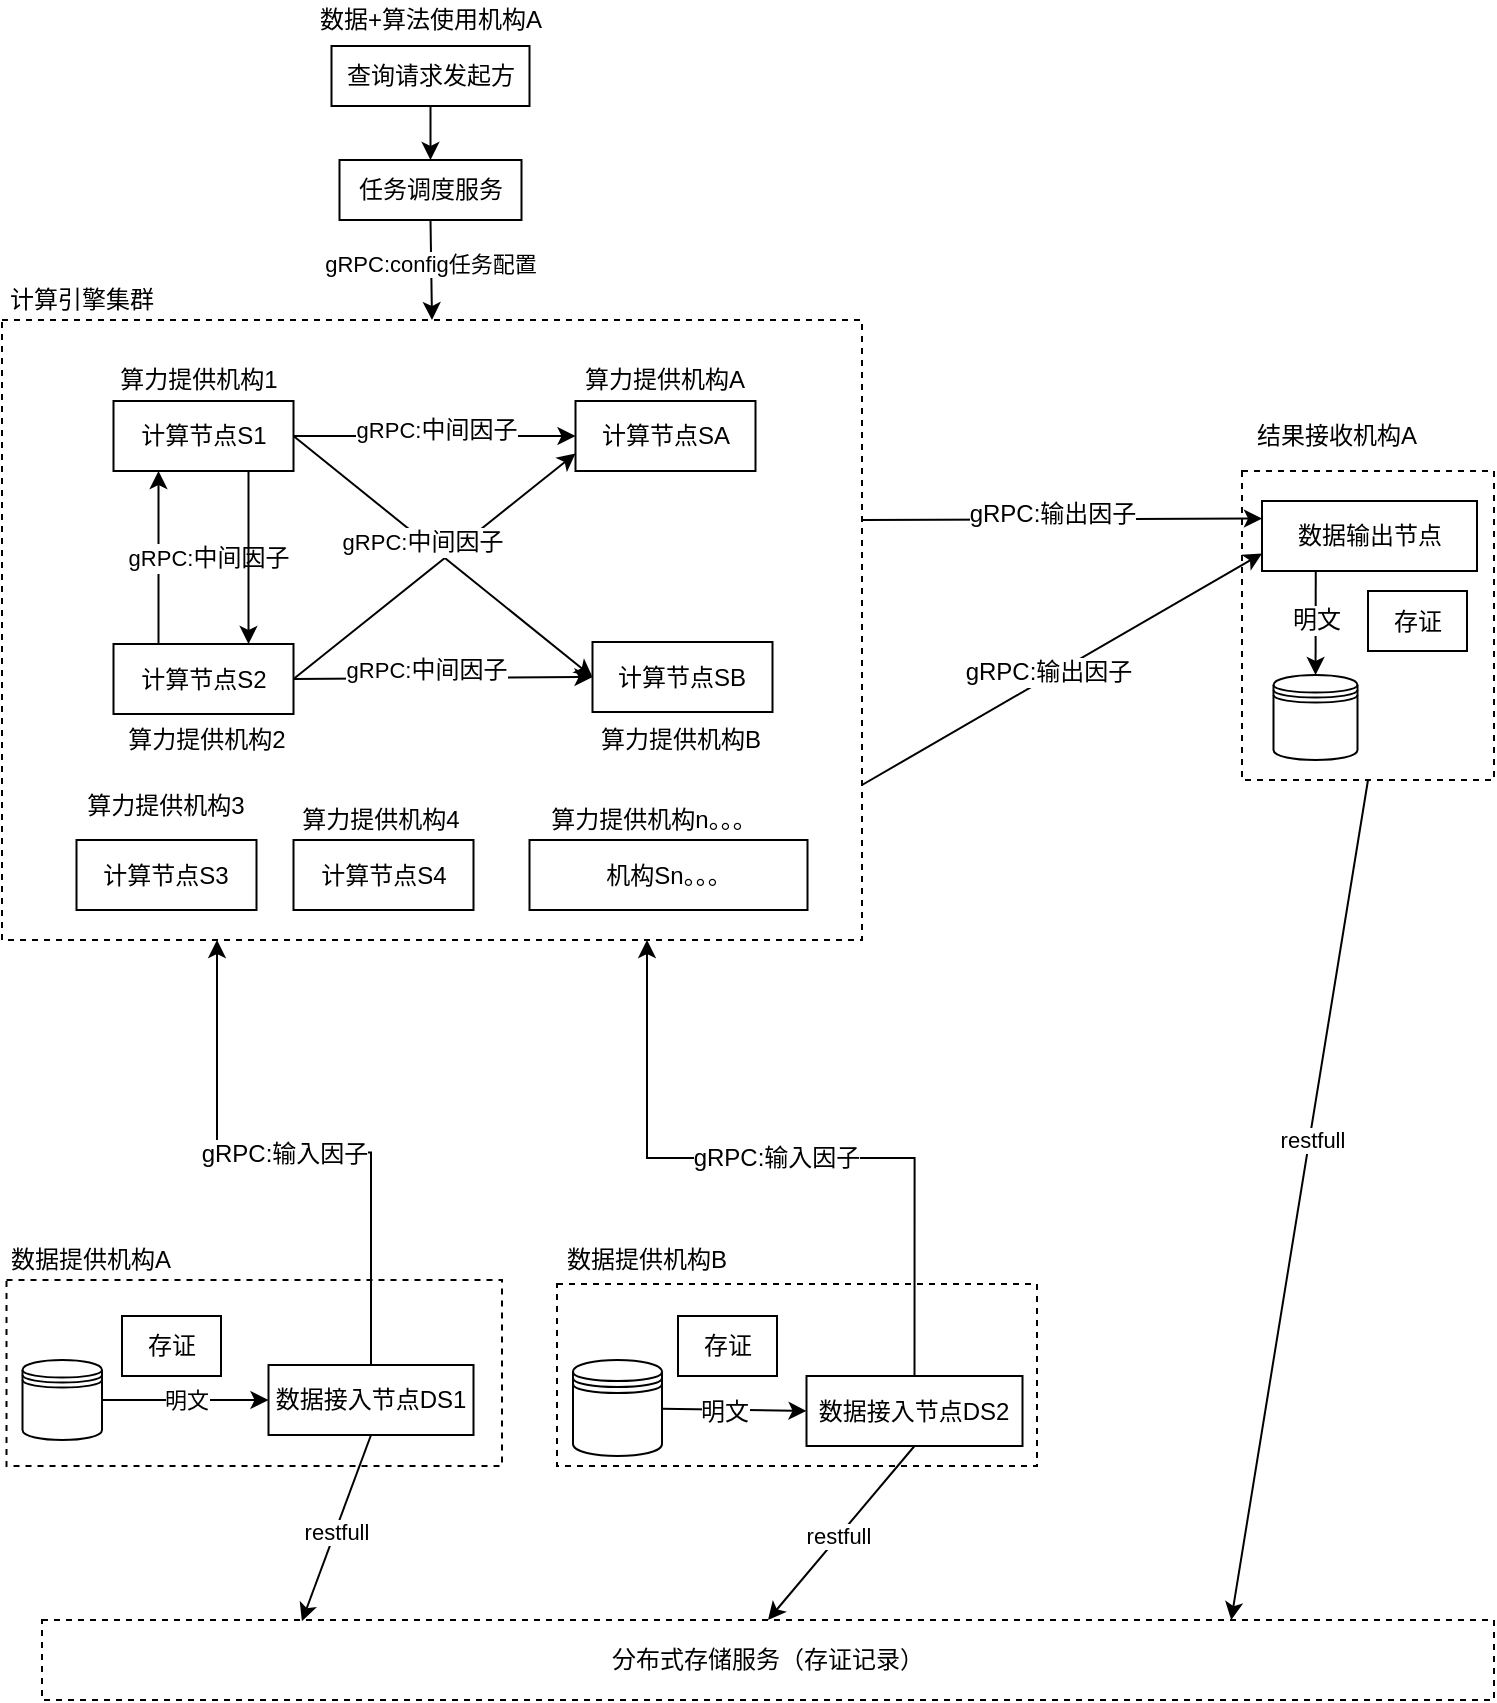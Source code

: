 <mxfile version="12.9.14" type="github">
  <diagram id="kCpKwJVJHfybIE9ixX9i" name="Page-1">
    <mxGraphModel dx="885" dy="686" grid="1" gridSize="10" guides="1" tooltips="1" connect="1" arrows="1" fold="1" page="1" pageScale="1" pageWidth="827" pageHeight="1169" math="0" shadow="0">
      <root>
        <mxCell id="0" />
        <mxCell id="1" parent="0" />
        <mxCell id="SZwGPWXOhueTDgwkdfKL-43" value="" style="rounded=0;whiteSpace=wrap;html=1;dashed=1;" parent="1" vertex="1">
          <mxGeometry x="447.5" y="882" width="240" height="91" as="geometry" />
        </mxCell>
        <mxCell id="SZwGPWXOhueTDgwkdfKL-52" value="" style="rounded=0;whiteSpace=wrap;html=1;dashed=1;" parent="1" vertex="1">
          <mxGeometry x="172.25" y="880" width="247.75" height="93" as="geometry" />
        </mxCell>
        <mxCell id="SZwGPWXOhueTDgwkdfKL-69" value="" style="rounded=0;whiteSpace=wrap;html=1;dashed=1;" parent="1" vertex="1">
          <mxGeometry x="790" y="475.5" width="126" height="154.5" as="geometry" />
        </mxCell>
        <mxCell id="SZwGPWXOhueTDgwkdfKL-1" value="" style="rounded=0;whiteSpace=wrap;html=1;fillColor=none;labelPosition=center;verticalLabelPosition=middle;align=center;verticalAlign=middle;dashed=1;" parent="1" vertex="1">
          <mxGeometry x="170" y="400" width="430" height="310" as="geometry" />
        </mxCell>
        <mxCell id="SZwGPWXOhueTDgwkdfKL-6" value="查询请求发起方" style="rounded=0;whiteSpace=wrap;html=1;" parent="1" vertex="1">
          <mxGeometry x="334.75" y="263" width="99" height="30" as="geometry" />
        </mxCell>
        <mxCell id="SZwGPWXOhueTDgwkdfKL-7" value="" style="edgeStyle=orthogonalEdgeStyle;rounded=0;orthogonalLoop=1;jettySize=auto;html=1;entryX=0.25;entryY=1;entryDx=0;entryDy=0;exitX=0.5;exitY=0;exitDx=0;exitDy=0;" parent="1" source="SZwGPWXOhueTDgwkdfKL-53" target="SZwGPWXOhueTDgwkdfKL-1" edge="1">
          <mxGeometry relative="1" as="geometry">
            <mxPoint x="362.5" y="770" as="targetPoint" />
            <mxPoint x="322.5" y="765" as="sourcePoint" />
          </mxGeometry>
        </mxCell>
        <mxCell id="SZwGPWXOhueTDgwkdfKL-80" value="gRPC:输入因子" style="text;html=1;align=center;verticalAlign=middle;resizable=0;points=[];labelBackgroundColor=#ffffff;" parent="SZwGPWXOhueTDgwkdfKL-7" vertex="1" connectable="0">
          <mxGeometry x="0.038" relative="1" as="geometry">
            <mxPoint as="offset" />
          </mxGeometry>
        </mxCell>
        <mxCell id="SZwGPWXOhueTDgwkdfKL-9" value="数据接入节点DS2" style="rounded=0;whiteSpace=wrap;html=1;" parent="1" vertex="1">
          <mxGeometry x="572.25" y="928" width="108" height="35" as="geometry" />
        </mxCell>
        <mxCell id="SZwGPWXOhueTDgwkdfKL-11" value="任务调度服务" style="rounded=0;whiteSpace=wrap;html=1;" parent="1" vertex="1">
          <mxGeometry x="338.75" y="320" width="91" height="30" as="geometry" />
        </mxCell>
        <mxCell id="SZwGPWXOhueTDgwkdfKL-14" value="" style="endArrow=classic;html=1;entryX=0.5;entryY=0;entryDx=0;entryDy=0;exitX=0.5;exitY=1;exitDx=0;exitDy=0;" parent="1" source="SZwGPWXOhueTDgwkdfKL-11" target="SZwGPWXOhueTDgwkdfKL-1" edge="1">
          <mxGeometry width="50" height="50" relative="1" as="geometry">
            <mxPoint x="290" y="455" as="sourcePoint" />
            <mxPoint x="340" y="405" as="targetPoint" />
          </mxGeometry>
        </mxCell>
        <mxCell id="eiTHEiBmJHi0xDywlC6Z-11" value="gRPC:config任务配置" style="edgeLabel;html=1;align=center;verticalAlign=middle;resizable=0;points=[];" parent="SZwGPWXOhueTDgwkdfKL-14" vertex="1" connectable="0">
          <mxGeometry x="-0.149" y="-1" relative="1" as="geometry">
            <mxPoint as="offset" />
          </mxGeometry>
        </mxCell>
        <mxCell id="SZwGPWXOhueTDgwkdfKL-15" value="" style="endArrow=classic;html=1;entryX=0.5;entryY=0;entryDx=0;entryDy=0;exitX=0.5;exitY=1;exitDx=0;exitDy=0;" parent="1" source="SZwGPWXOhueTDgwkdfKL-6" target="SZwGPWXOhueTDgwkdfKL-11" edge="1">
          <mxGeometry width="50" height="50" relative="1" as="geometry">
            <mxPoint x="282.75" y="406" as="sourcePoint" />
            <mxPoint x="332.75" y="356" as="targetPoint" />
          </mxGeometry>
        </mxCell>
        <mxCell id="SZwGPWXOhueTDgwkdfKL-17" value="" style="endArrow=classic;html=1;entryX=0;entryY=0.75;entryDx=0;entryDy=0;exitX=1;exitY=0.75;exitDx=0;exitDy=0;" parent="1" source="SZwGPWXOhueTDgwkdfKL-1" target="SZwGPWXOhueTDgwkdfKL-70" edge="1">
          <mxGeometry width="50" height="50" relative="1" as="geometry">
            <mxPoint x="290" y="465" as="sourcePoint" />
            <mxPoint x="595" y="525" as="targetPoint" />
          </mxGeometry>
        </mxCell>
        <mxCell id="SZwGPWXOhueTDgwkdfKL-77" value="gRPC:输出因子" style="text;html=1;align=center;verticalAlign=middle;resizable=0;points=[];labelBackgroundColor=#ffffff;" parent="SZwGPWXOhueTDgwkdfKL-17" vertex="1" connectable="0">
          <mxGeometry x="-0.056" y="3" relative="1" as="geometry">
            <mxPoint as="offset" />
          </mxGeometry>
        </mxCell>
        <mxCell id="SZwGPWXOhueTDgwkdfKL-22" value="存证" style="rounded=0;whiteSpace=wrap;html=1;fillColor=none;" parent="1" vertex="1">
          <mxGeometry x="508" y="898" width="49.5" height="30" as="geometry" />
        </mxCell>
        <mxCell id="SZwGPWXOhueTDgwkdfKL-23" value="计算节点S1" style="rounded=0;whiteSpace=wrap;html=1;fillColor=none;" parent="1" vertex="1">
          <mxGeometry x="225.75" y="440.5" width="90" height="35" as="geometry" />
        </mxCell>
        <mxCell id="SZwGPWXOhueTDgwkdfKL-24" value="" style="endArrow=classic;html=1;exitX=0.25;exitY=0;exitDx=0;exitDy=0;entryX=0.25;entryY=1;entryDx=0;entryDy=0;" parent="1" source="SZwGPWXOhueTDgwkdfKL-26" target="SZwGPWXOhueTDgwkdfKL-23" edge="1">
          <mxGeometry width="50" height="50" relative="1" as="geometry">
            <mxPoint x="290" y="535" as="sourcePoint" />
            <mxPoint x="490" y="520" as="targetPoint" />
          </mxGeometry>
        </mxCell>
        <mxCell id="eiTHEiBmJHi0xDywlC6Z-16" value="gRPC:&lt;span style=&quot;font-size: 12px&quot;&gt;中间因子&lt;/span&gt;" style="edgeLabel;html=1;align=center;verticalAlign=middle;resizable=0;points=[];" parent="SZwGPWXOhueTDgwkdfKL-24" vertex="1" connectable="0">
          <mxGeometry x="-0.008" relative="1" as="geometry">
            <mxPoint x="24.25" as="offset" />
          </mxGeometry>
        </mxCell>
        <mxCell id="SZwGPWXOhueTDgwkdfKL-26" value="计算节点S2" style="rounded=0;whiteSpace=wrap;html=1;fillColor=none;" parent="1" vertex="1">
          <mxGeometry x="225.75" y="562" width="90" height="35" as="geometry" />
        </mxCell>
        <mxCell id="SZwGPWXOhueTDgwkdfKL-29" value="计算节点SB" style="rounded=0;whiteSpace=wrap;html=1;fillColor=none;" parent="1" vertex="1">
          <mxGeometry x="465.25" y="561" width="90" height="35" as="geometry" />
        </mxCell>
        <mxCell id="SZwGPWXOhueTDgwkdfKL-30" value="计算节点SA" style="rounded=0;whiteSpace=wrap;html=1;fillColor=none;" parent="1" vertex="1">
          <mxGeometry x="456.75" y="440.5" width="90" height="35" as="geometry" />
        </mxCell>
        <mxCell id="SZwGPWXOhueTDgwkdfKL-31" value="" style="endArrow=classic;html=1;exitX=0.75;exitY=1;exitDx=0;exitDy=0;entryX=0.75;entryY=0;entryDx=0;entryDy=0;" parent="1" source="SZwGPWXOhueTDgwkdfKL-23" target="SZwGPWXOhueTDgwkdfKL-26" edge="1">
          <mxGeometry width="50" height="50" relative="1" as="geometry">
            <mxPoint x="302.5" y="560" as="sourcePoint" />
            <mxPoint x="302.5" y="512.5" as="targetPoint" />
          </mxGeometry>
        </mxCell>
        <mxCell id="SZwGPWXOhueTDgwkdfKL-32" value="" style="endArrow=classic;html=1;exitX=1;exitY=0.5;exitDx=0;exitDy=0;entryX=0;entryY=0.5;entryDx=0;entryDy=0;" parent="1" source="SZwGPWXOhueTDgwkdfKL-23" target="SZwGPWXOhueTDgwkdfKL-30" edge="1">
          <mxGeometry width="50" height="50" relative="1" as="geometry">
            <mxPoint x="347.5" y="512.5" as="sourcePoint" />
            <mxPoint x="347.5" y="560" as="targetPoint" />
          </mxGeometry>
        </mxCell>
        <mxCell id="eiTHEiBmJHi0xDywlC6Z-18" value="gRPC:&lt;span style=&quot;font-size: 12px&quot;&gt;中间因子&lt;/span&gt;" style="edgeLabel;html=1;align=center;verticalAlign=middle;resizable=0;points=[];" parent="SZwGPWXOhueTDgwkdfKL-32" vertex="1" connectable="0">
          <mxGeometry y="3" relative="1" as="geometry">
            <mxPoint as="offset" />
          </mxGeometry>
        </mxCell>
        <mxCell id="SZwGPWXOhueTDgwkdfKL-33" value="" style="endArrow=classic;html=1;exitX=1;exitY=0.5;exitDx=0;exitDy=0;entryX=0;entryY=0.5;entryDx=0;entryDy=0;" parent="1" source="SZwGPWXOhueTDgwkdfKL-26" target="SZwGPWXOhueTDgwkdfKL-29" edge="1">
          <mxGeometry width="50" height="50" relative="1" as="geometry">
            <mxPoint x="347.5" y="512.5" as="sourcePoint" />
            <mxPoint x="347.5" y="560" as="targetPoint" />
          </mxGeometry>
        </mxCell>
        <mxCell id="eiTHEiBmJHi0xDywlC6Z-20" value="gRPC:&lt;span style=&quot;font-size: 12px&quot;&gt;中间因子&lt;/span&gt;" style="edgeLabel;html=1;align=center;verticalAlign=middle;resizable=0;points=[];" parent="SZwGPWXOhueTDgwkdfKL-33" vertex="1" connectable="0">
          <mxGeometry x="-0.113" y="4" relative="1" as="geometry">
            <mxPoint as="offset" />
          </mxGeometry>
        </mxCell>
        <mxCell id="SZwGPWXOhueTDgwkdfKL-34" value="" style="endArrow=classic;html=1;exitX=1;exitY=0.5;exitDx=0;exitDy=0;entryX=0;entryY=0.75;entryDx=0;entryDy=0;" parent="1" source="SZwGPWXOhueTDgwkdfKL-26" target="SZwGPWXOhueTDgwkdfKL-30" edge="1">
          <mxGeometry width="50" height="50" relative="1" as="geometry">
            <mxPoint x="347.5" y="512.5" as="sourcePoint" />
            <mxPoint x="347.5" y="560" as="targetPoint" />
          </mxGeometry>
        </mxCell>
        <mxCell id="SZwGPWXOhueTDgwkdfKL-35" value="" style="endArrow=classic;html=1;exitX=1;exitY=0.5;exitDx=0;exitDy=0;entryX=0;entryY=0.5;entryDx=0;entryDy=0;" parent="1" source="SZwGPWXOhueTDgwkdfKL-23" target="SZwGPWXOhueTDgwkdfKL-29" edge="1">
          <mxGeometry width="50" height="50" relative="1" as="geometry">
            <mxPoint x="360" y="577.5" as="sourcePoint" />
            <mxPoint x="440" y="503.75" as="targetPoint" />
          </mxGeometry>
        </mxCell>
        <mxCell id="SZwGPWXOhueTDgwkdfKL-81" value="&lt;span style=&quot;font-size: 11px&quot;&gt;gRPC:&lt;/span&gt;中间因子" style="text;html=1;align=center;verticalAlign=middle;resizable=0;points=[];labelBackgroundColor=#ffffff;" parent="SZwGPWXOhueTDgwkdfKL-35" vertex="1" connectable="0">
          <mxGeometry x="-0.128" y="-1" relative="1" as="geometry">
            <mxPoint as="offset" />
          </mxGeometry>
        </mxCell>
        <mxCell id="SZwGPWXOhueTDgwkdfKL-36" value="算力提供机构B" style="text;html=1;strokeColor=none;fillColor=none;align=center;verticalAlign=middle;whiteSpace=wrap;rounded=0;" parent="1" vertex="1">
          <mxGeometry x="465.25" y="600" width="89" height="20" as="geometry" />
        </mxCell>
        <mxCell id="SZwGPWXOhueTDgwkdfKL-37" value="算力提供机构A" style="text;html=1;strokeColor=none;fillColor=none;align=center;verticalAlign=middle;whiteSpace=wrap;rounded=0;" parent="1" vertex="1">
          <mxGeometry x="456.75" y="419.5" width="89" height="20" as="geometry" />
        </mxCell>
        <mxCell id="SZwGPWXOhueTDgwkdfKL-38" value="算力提供机构1" style="text;html=1;strokeColor=none;fillColor=none;align=center;verticalAlign=middle;whiteSpace=wrap;rounded=0;" parent="1" vertex="1">
          <mxGeometry x="225.75" y="419.5" width="85" height="20" as="geometry" />
        </mxCell>
        <mxCell id="SZwGPWXOhueTDgwkdfKL-41" value="算力提供机构2" style="text;html=1;strokeColor=none;fillColor=none;align=center;verticalAlign=middle;whiteSpace=wrap;rounded=0;" parent="1" vertex="1">
          <mxGeometry x="230" y="600" width="85" height="20" as="geometry" />
        </mxCell>
        <mxCell id="SZwGPWXOhueTDgwkdfKL-42" value="" style="shape=datastore;whiteSpace=wrap;html=1;" parent="1" vertex="1">
          <mxGeometry x="455.5" y="920" width="44.5" height="48" as="geometry" />
        </mxCell>
        <mxCell id="SZwGPWXOhueTDgwkdfKL-44" value="" style="endArrow=classic;html=1;entryX=0;entryY=0.5;entryDx=0;entryDy=0;" parent="1" source="SZwGPWXOhueTDgwkdfKL-42" target="SZwGPWXOhueTDgwkdfKL-9" edge="1">
          <mxGeometry width="50" height="50" relative="1" as="geometry">
            <mxPoint x="510" y="871" as="sourcePoint" />
            <mxPoint x="560" y="821" as="targetPoint" />
          </mxGeometry>
        </mxCell>
        <mxCell id="SZwGPWXOhueTDgwkdfKL-75" value="明文" style="text;html=1;align=center;verticalAlign=middle;resizable=0;points=[];labelBackgroundColor=#ffffff;" parent="SZwGPWXOhueTDgwkdfKL-44" vertex="1" connectable="0">
          <mxGeometry x="-0.142" y="-1" relative="1" as="geometry">
            <mxPoint as="offset" />
          </mxGeometry>
        </mxCell>
        <mxCell id="SZwGPWXOhueTDgwkdfKL-53" value="数据接入节点DS1" style="rounded=0;whiteSpace=wrap;html=1;" parent="1" vertex="1">
          <mxGeometry x="303.25" y="922.5" width="102.5" height="35" as="geometry" />
        </mxCell>
        <mxCell id="SZwGPWXOhueTDgwkdfKL-54" value="存证" style="rounded=0;whiteSpace=wrap;html=1;fillColor=none;" parent="1" vertex="1">
          <mxGeometry x="230" y="898" width="49.5" height="30" as="geometry" />
        </mxCell>
        <mxCell id="SZwGPWXOhueTDgwkdfKL-55" value="" style="shape=datastore;whiteSpace=wrap;html=1;" parent="1" vertex="1">
          <mxGeometry x="180.25" y="920" width="39.75" height="40" as="geometry" />
        </mxCell>
        <mxCell id="SZwGPWXOhueTDgwkdfKL-56" value="明文" style="endArrow=classic;html=1;exitX=1;exitY=0.5;exitDx=0;exitDy=0;entryX=0;entryY=0.5;entryDx=0;entryDy=0;" parent="1" source="SZwGPWXOhueTDgwkdfKL-55" target="SZwGPWXOhueTDgwkdfKL-53" edge="1">
          <mxGeometry width="50" height="50" relative="1" as="geometry">
            <mxPoint x="234.75" y="863" as="sourcePoint" />
            <mxPoint x="284.75" y="813" as="targetPoint" />
          </mxGeometry>
        </mxCell>
        <mxCell id="SZwGPWXOhueTDgwkdfKL-57" value="数据提供机构A" style="text;html=1;strokeColor=none;fillColor=none;align=center;verticalAlign=middle;whiteSpace=wrap;rounded=0;" parent="1" vertex="1">
          <mxGeometry x="172.25" y="860" width="84.75" height="20" as="geometry" />
        </mxCell>
        <mxCell id="SZwGPWXOhueTDgwkdfKL-66" value="" style="edgeStyle=orthogonalEdgeStyle;rounded=0;orthogonalLoop=1;jettySize=auto;html=1;entryX=0.75;entryY=1;entryDx=0;entryDy=0;exitX=0.5;exitY=0;exitDx=0;exitDy=0;" parent="1" source="SZwGPWXOhueTDgwkdfKL-9" target="SZwGPWXOhueTDgwkdfKL-1" edge="1">
          <mxGeometry relative="1" as="geometry">
            <mxPoint x="472.5" y="770" as="targetPoint" />
            <mxPoint x="332.5" y="775" as="sourcePoint" />
          </mxGeometry>
        </mxCell>
        <mxCell id="SZwGPWXOhueTDgwkdfKL-79" value="gRPC:输入因子" style="text;html=1;align=center;verticalAlign=middle;resizable=0;points=[];labelBackgroundColor=#ffffff;" parent="SZwGPWXOhueTDgwkdfKL-66" vertex="1" connectable="0">
          <mxGeometry x="0.018" relative="1" as="geometry">
            <mxPoint as="offset" />
          </mxGeometry>
        </mxCell>
        <mxCell id="SZwGPWXOhueTDgwkdfKL-67" value="数据+算法使用机构A" style="text;html=1;strokeColor=none;fillColor=none;align=center;verticalAlign=middle;whiteSpace=wrap;rounded=0;" parent="1" vertex="1">
          <mxGeometry x="321" y="240" width="126.5" height="20" as="geometry" />
        </mxCell>
        <mxCell id="SZwGPWXOhueTDgwkdfKL-70" value="数据输出节点" style="rounded=0;whiteSpace=wrap;html=1;" parent="1" vertex="1">
          <mxGeometry x="800.0" y="490.5" width="107.5" height="35" as="geometry" />
        </mxCell>
        <mxCell id="SZwGPWXOhueTDgwkdfKL-71" value="存证" style="rounded=0;whiteSpace=wrap;html=1;fillColor=none;" parent="1" vertex="1">
          <mxGeometry x="853.0" y="535.5" width="49.5" height="30" as="geometry" />
        </mxCell>
        <mxCell id="SZwGPWXOhueTDgwkdfKL-72" value="" style="shape=datastore;whiteSpace=wrap;html=1;" parent="1" vertex="1">
          <mxGeometry x="805.75" y="577.5" width="42" height="42.5" as="geometry" />
        </mxCell>
        <mxCell id="SZwGPWXOhueTDgwkdfKL-73" value="" style="endArrow=classic;html=1;exitX=0.25;exitY=1;exitDx=0;exitDy=0;" parent="1" source="SZwGPWXOhueTDgwkdfKL-70" target="SZwGPWXOhueTDgwkdfKL-72" edge="1">
          <mxGeometry width="50" height="50" relative="1" as="geometry">
            <mxPoint x="852.5" y="535.5" as="sourcePoint" />
            <mxPoint x="902.5" y="485.5" as="targetPoint" />
          </mxGeometry>
        </mxCell>
        <mxCell id="SZwGPWXOhueTDgwkdfKL-76" value="明文" style="text;html=1;align=center;verticalAlign=middle;resizable=0;points=[];labelBackgroundColor=#ffffff;" parent="SZwGPWXOhueTDgwkdfKL-73" vertex="1" connectable="0">
          <mxGeometry x="-0.057" relative="1" as="geometry">
            <mxPoint as="offset" />
          </mxGeometry>
        </mxCell>
        <mxCell id="SZwGPWXOhueTDgwkdfKL-74" value="结果接收机构A" style="text;html=1;strokeColor=none;fillColor=none;align=center;verticalAlign=middle;whiteSpace=wrap;rounded=0;" parent="1" vertex="1">
          <mxGeometry x="790.0" y="448" width="94.5" height="20" as="geometry" />
        </mxCell>
        <mxCell id="WDAiJp-4TPZIHqZEOYhD-1" value="分布式存储服务（存证记录）" style="rounded=0;whiteSpace=wrap;html=1;dashed=1;" parent="1" vertex="1">
          <mxGeometry x="190" y="1050" width="726" height="40" as="geometry" />
        </mxCell>
        <mxCell id="WDAiJp-4TPZIHqZEOYhD-5" value="" style="endArrow=classic;html=1;exitX=0.5;exitY=1;exitDx=0;exitDy=0;entryX=0.819;entryY=0;entryDx=0;entryDy=0;entryPerimeter=0;" parent="1" source="SZwGPWXOhueTDgwkdfKL-69" target="WDAiJp-4TPZIHqZEOYhD-1" edge="1">
          <mxGeometry width="50" height="50" relative="1" as="geometry">
            <mxPoint x="440" y="780" as="sourcePoint" />
            <mxPoint x="490" y="730" as="targetPoint" />
          </mxGeometry>
        </mxCell>
        <mxCell id="eiTHEiBmJHi0xDywlC6Z-15" value="restfull" style="edgeLabel;html=1;align=center;verticalAlign=middle;resizable=0;points=[];" parent="WDAiJp-4TPZIHqZEOYhD-5" vertex="1" connectable="0">
          <mxGeometry x="-0.147" y="1" relative="1" as="geometry">
            <mxPoint as="offset" />
          </mxGeometry>
        </mxCell>
        <mxCell id="WDAiJp-4TPZIHqZEOYhD-6" value="" style="endArrow=classic;html=1;exitX=0.5;exitY=1;exitDx=0;exitDy=0;entryX=0.179;entryY=0.015;entryDx=0;entryDy=0;entryPerimeter=0;" parent="1" source="SZwGPWXOhueTDgwkdfKL-53" target="WDAiJp-4TPZIHqZEOYhD-1" edge="1">
          <mxGeometry width="50" height="50" relative="1" as="geometry">
            <mxPoint x="126" y="876.5" as="sourcePoint" />
            <mxPoint x="126" y="936.5" as="targetPoint" />
          </mxGeometry>
        </mxCell>
        <mxCell id="eiTHEiBmJHi0xDywlC6Z-12" value="restfull" style="edgeLabel;html=1;align=center;verticalAlign=middle;resizable=0;points=[];" parent="WDAiJp-4TPZIHqZEOYhD-6" vertex="1" connectable="0">
          <mxGeometry x="0.036" relative="1" as="geometry">
            <mxPoint as="offset" />
          </mxGeometry>
        </mxCell>
        <mxCell id="01yYLrN6eulc1W3Ah3Q7-1" value="计算引擎集群" style="text;html=1;strokeColor=none;fillColor=none;align=center;verticalAlign=middle;whiteSpace=wrap;rounded=0;" parent="1" vertex="1">
          <mxGeometry x="170" y="380" width="79.5" height="20" as="geometry" />
        </mxCell>
        <mxCell id="HyGqtzqtbX2Nl6VqGr-e-2" value="" style="endArrow=classic;html=1;entryX=0;entryY=0.25;entryDx=0;entryDy=0;" parent="1" target="SZwGPWXOhueTDgwkdfKL-70" edge="1">
          <mxGeometry width="50" height="50" relative="1" as="geometry">
            <mxPoint x="600" y="500" as="sourcePoint" />
            <mxPoint x="612.5" y="535" as="targetPoint" />
          </mxGeometry>
        </mxCell>
        <mxCell id="HyGqtzqtbX2Nl6VqGr-e-3" value="gRPC:输出因子" style="text;html=1;align=center;verticalAlign=middle;resizable=0;points=[];labelBackgroundColor=#ffffff;" parent="HyGqtzqtbX2Nl6VqGr-e-2" vertex="1" connectable="0">
          <mxGeometry x="-0.056" y="3" relative="1" as="geometry">
            <mxPoint as="offset" />
          </mxGeometry>
        </mxCell>
        <mxCell id="eiTHEiBmJHi0xDywlC6Z-1" value="计算节点S3" style="rounded=0;whiteSpace=wrap;html=1;fillColor=none;" parent="1" vertex="1">
          <mxGeometry x="207.25" y="660" width="90" height="35" as="geometry" />
        </mxCell>
        <mxCell id="eiTHEiBmJHi0xDywlC6Z-2" value="计算节点S4" style="rounded=0;whiteSpace=wrap;html=1;fillColor=none;" parent="1" vertex="1">
          <mxGeometry x="315.75" y="660" width="90" height="35" as="geometry" />
        </mxCell>
        <mxCell id="eiTHEiBmJHi0xDywlC6Z-4" value="机构Sn。。。" style="rounded=0;whiteSpace=wrap;html=1;fillColor=none;" parent="1" vertex="1">
          <mxGeometry x="433.75" y="660" width="139" height="35" as="geometry" />
        </mxCell>
        <mxCell id="eiTHEiBmJHi0xDywlC6Z-6" value="算力提供机构3" style="text;html=1;strokeColor=none;fillColor=none;align=center;verticalAlign=middle;whiteSpace=wrap;rounded=0;" parent="1" vertex="1">
          <mxGeometry x="207.25" y="632.5" width="90.25" height="20" as="geometry" />
        </mxCell>
        <mxCell id="eiTHEiBmJHi0xDywlC6Z-7" value="算力提供机构4" style="text;html=1;strokeColor=none;fillColor=none;align=center;verticalAlign=middle;whiteSpace=wrap;rounded=0;" parent="1" vertex="1">
          <mxGeometry x="315.75" y="640" width="86.75" height="20" as="geometry" />
        </mxCell>
        <mxCell id="eiTHEiBmJHi0xDywlC6Z-8" value="算力提供机构n。。。" style="text;html=1;strokeColor=none;fillColor=none;align=center;verticalAlign=middle;whiteSpace=wrap;rounded=0;" parent="1" vertex="1">
          <mxGeometry x="433.75" y="640" width="123.75" height="20" as="geometry" />
        </mxCell>
        <mxCell id="SZwGPWXOhueTDgwkdfKL-45" value="数据提供机构B" style="text;html=1;strokeColor=none;fillColor=none;align=center;verticalAlign=middle;whiteSpace=wrap;rounded=0;" parent="1" vertex="1">
          <mxGeometry x="447.5" y="860" width="89.25" height="20" as="geometry" />
        </mxCell>
        <mxCell id="514z2jhj-mgd7bg3V13R-2" value="" style="endArrow=classic;html=1;exitX=0.5;exitY=1;exitDx=0;exitDy=0;entryX=0.5;entryY=0;entryDx=0;entryDy=0;" edge="1" parent="1" source="SZwGPWXOhueTDgwkdfKL-9" target="WDAiJp-4TPZIHqZEOYhD-1">
          <mxGeometry width="50" height="50" relative="1" as="geometry">
            <mxPoint x="364.5" y="967.5" as="sourcePoint" />
            <mxPoint x="262.976" y="1100.6" as="targetPoint" />
          </mxGeometry>
        </mxCell>
        <mxCell id="514z2jhj-mgd7bg3V13R-3" value="restfull" style="edgeLabel;html=1;align=center;verticalAlign=middle;resizable=0;points=[];" vertex="1" connectable="0" parent="514z2jhj-mgd7bg3V13R-2">
          <mxGeometry x="0.036" relative="1" as="geometry">
            <mxPoint as="offset" />
          </mxGeometry>
        </mxCell>
      </root>
    </mxGraphModel>
  </diagram>
</mxfile>
